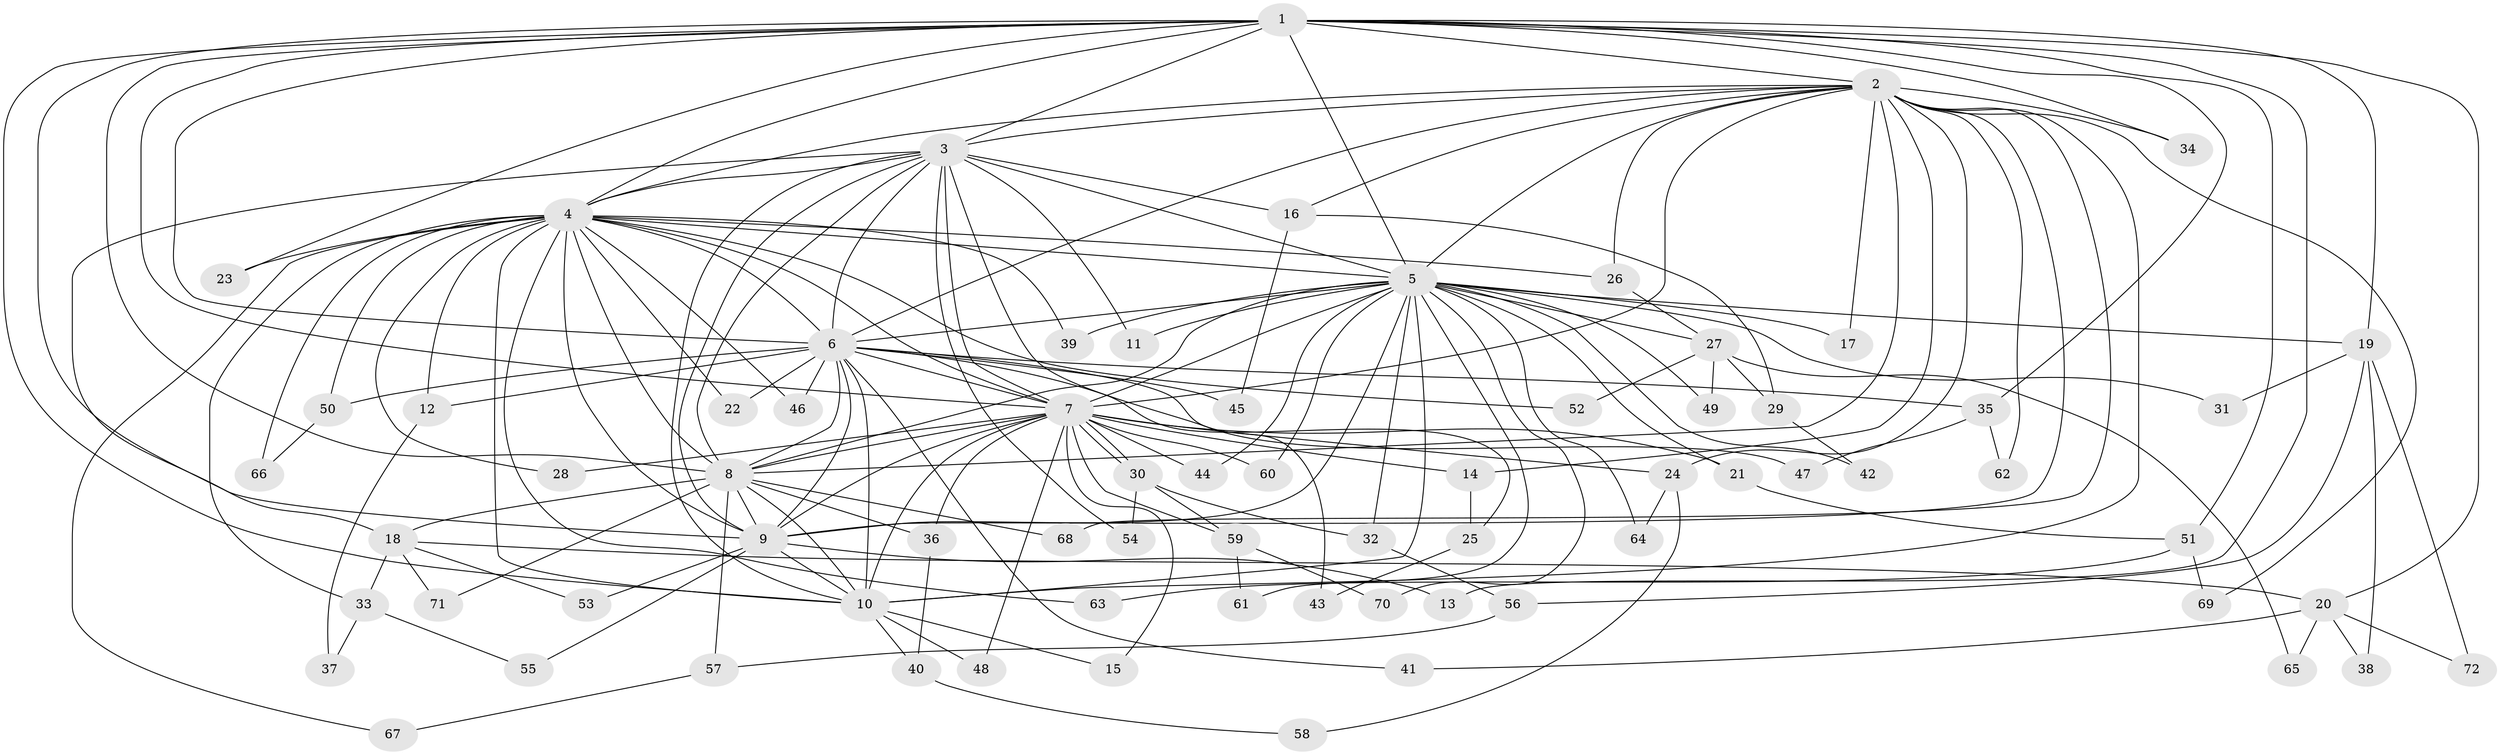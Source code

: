 // Generated by graph-tools (version 1.1) at 2025/25/03/09/25 03:25:47]
// undirected, 72 vertices, 169 edges
graph export_dot {
graph [start="1"]
  node [color=gray90,style=filled];
  1;
  2;
  3;
  4;
  5;
  6;
  7;
  8;
  9;
  10;
  11;
  12;
  13;
  14;
  15;
  16;
  17;
  18;
  19;
  20;
  21;
  22;
  23;
  24;
  25;
  26;
  27;
  28;
  29;
  30;
  31;
  32;
  33;
  34;
  35;
  36;
  37;
  38;
  39;
  40;
  41;
  42;
  43;
  44;
  45;
  46;
  47;
  48;
  49;
  50;
  51;
  52;
  53;
  54;
  55;
  56;
  57;
  58;
  59;
  60;
  61;
  62;
  63;
  64;
  65;
  66;
  67;
  68;
  69;
  70;
  71;
  72;
  1 -- 2;
  1 -- 3;
  1 -- 4;
  1 -- 5;
  1 -- 6;
  1 -- 7;
  1 -- 8;
  1 -- 9;
  1 -- 10;
  1 -- 13;
  1 -- 19;
  1 -- 20;
  1 -- 23;
  1 -- 34;
  1 -- 35;
  1 -- 51;
  2 -- 3;
  2 -- 4;
  2 -- 5;
  2 -- 6;
  2 -- 7;
  2 -- 8;
  2 -- 9;
  2 -- 10;
  2 -- 14;
  2 -- 16;
  2 -- 17;
  2 -- 24;
  2 -- 26;
  2 -- 34;
  2 -- 62;
  2 -- 68;
  2 -- 69;
  3 -- 4;
  3 -- 5;
  3 -- 6;
  3 -- 7;
  3 -- 8;
  3 -- 9;
  3 -- 10;
  3 -- 11;
  3 -- 16;
  3 -- 18;
  3 -- 43;
  3 -- 54;
  4 -- 5;
  4 -- 6;
  4 -- 7;
  4 -- 8;
  4 -- 9;
  4 -- 10;
  4 -- 12;
  4 -- 22;
  4 -- 23;
  4 -- 26;
  4 -- 28;
  4 -- 33;
  4 -- 39;
  4 -- 46;
  4 -- 50;
  4 -- 52;
  4 -- 63;
  4 -- 66;
  4 -- 67;
  5 -- 6;
  5 -- 7;
  5 -- 8;
  5 -- 9;
  5 -- 10;
  5 -- 11;
  5 -- 17;
  5 -- 19;
  5 -- 21;
  5 -- 27;
  5 -- 31;
  5 -- 32;
  5 -- 39;
  5 -- 42;
  5 -- 44;
  5 -- 49;
  5 -- 60;
  5 -- 61;
  5 -- 64;
  5 -- 70;
  6 -- 7;
  6 -- 8;
  6 -- 9;
  6 -- 10;
  6 -- 12;
  6 -- 22;
  6 -- 25;
  6 -- 35;
  6 -- 41;
  6 -- 45;
  6 -- 46;
  6 -- 47;
  6 -- 50;
  7 -- 8;
  7 -- 9;
  7 -- 10;
  7 -- 14;
  7 -- 15;
  7 -- 21;
  7 -- 24;
  7 -- 28;
  7 -- 30;
  7 -- 30;
  7 -- 36;
  7 -- 44;
  7 -- 48;
  7 -- 59;
  7 -- 60;
  8 -- 9;
  8 -- 10;
  8 -- 18;
  8 -- 36;
  8 -- 57;
  8 -- 68;
  8 -- 71;
  9 -- 10;
  9 -- 13;
  9 -- 53;
  9 -- 55;
  10 -- 15;
  10 -- 40;
  10 -- 48;
  12 -- 37;
  14 -- 25;
  16 -- 29;
  16 -- 45;
  18 -- 20;
  18 -- 33;
  18 -- 53;
  18 -- 71;
  19 -- 31;
  19 -- 38;
  19 -- 56;
  19 -- 72;
  20 -- 38;
  20 -- 41;
  20 -- 65;
  20 -- 72;
  21 -- 51;
  24 -- 58;
  24 -- 64;
  25 -- 43;
  26 -- 27;
  27 -- 29;
  27 -- 49;
  27 -- 52;
  27 -- 65;
  29 -- 42;
  30 -- 32;
  30 -- 54;
  30 -- 59;
  32 -- 56;
  33 -- 37;
  33 -- 55;
  35 -- 47;
  35 -- 62;
  36 -- 40;
  40 -- 58;
  50 -- 66;
  51 -- 63;
  51 -- 69;
  56 -- 57;
  57 -- 67;
  59 -- 61;
  59 -- 70;
}
